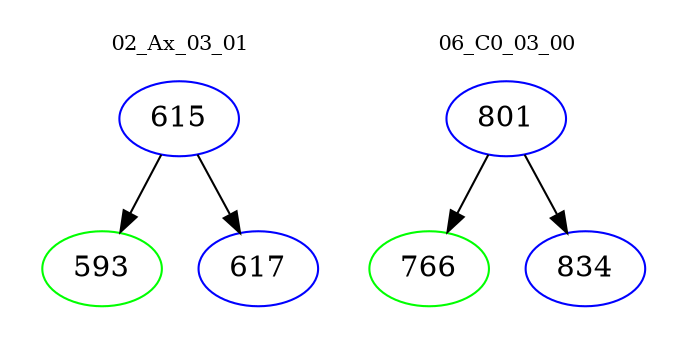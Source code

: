 digraph{
subgraph cluster_0 {
color = white
label = "02_Ax_03_01";
fontsize=10;
T0_615 [label="615", color="blue"]
T0_615 -> T0_593 [color="black"]
T0_593 [label="593", color="green"]
T0_615 -> T0_617 [color="black"]
T0_617 [label="617", color="blue"]
}
subgraph cluster_1 {
color = white
label = "06_C0_03_00";
fontsize=10;
T1_801 [label="801", color="blue"]
T1_801 -> T1_766 [color="black"]
T1_766 [label="766", color="green"]
T1_801 -> T1_834 [color="black"]
T1_834 [label="834", color="blue"]
}
}
